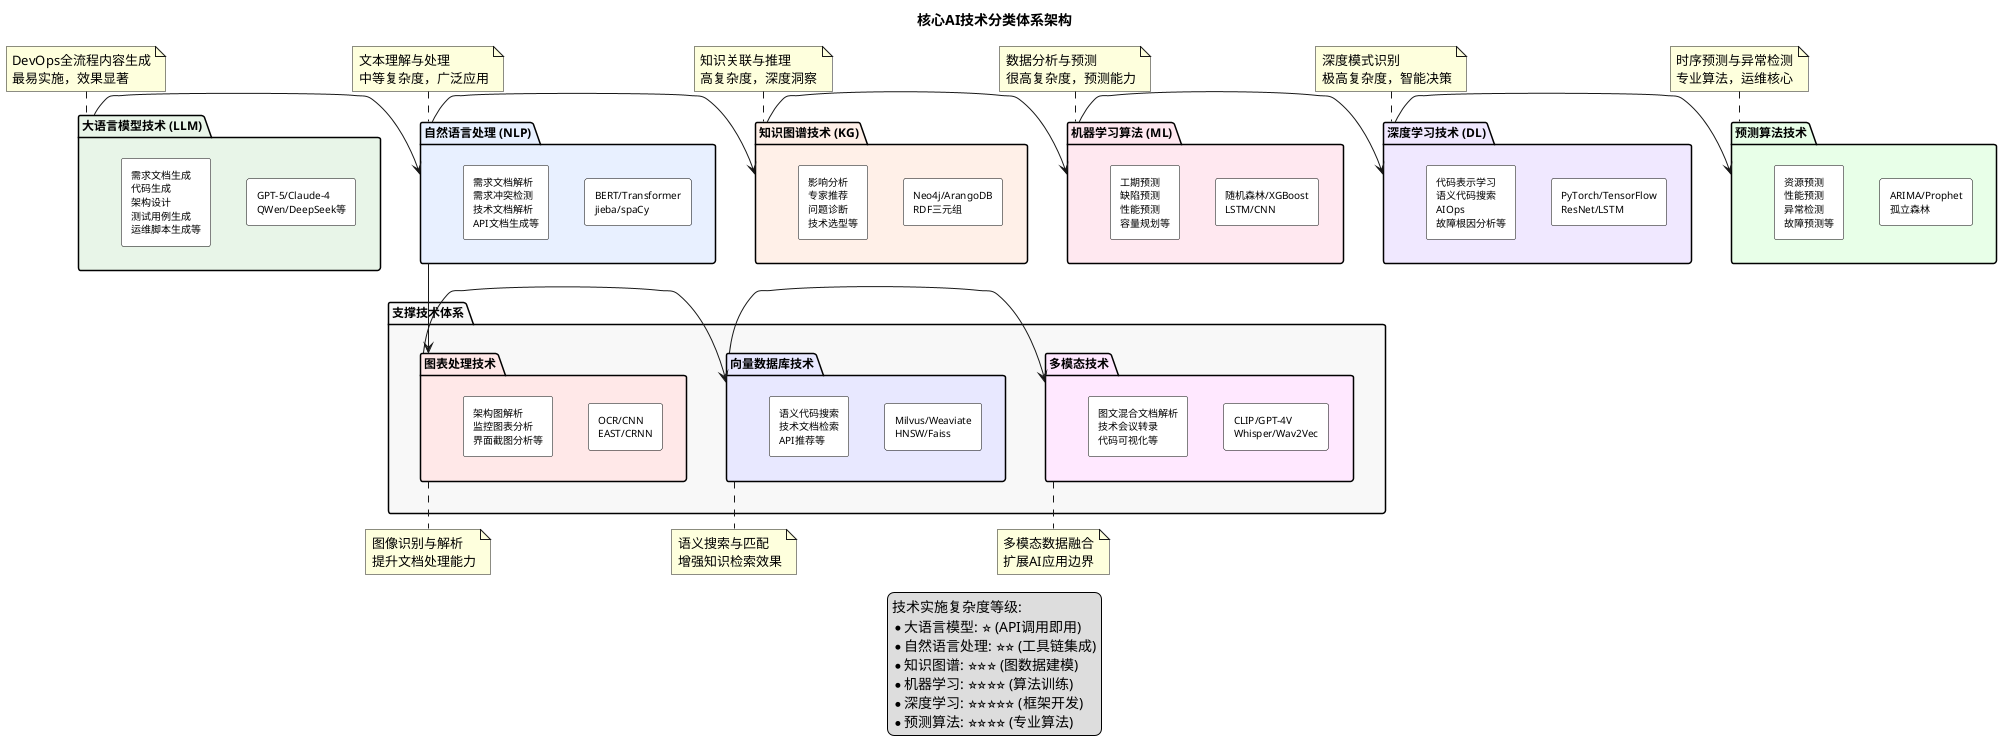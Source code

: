 @startuml 核心AI技术分类体系架构
!define DIRECTION left to right direction
title 核心AI技术分类体系架构

' 定义样式
skinparam rectangle {
    BackgroundColor White
    BorderColor Black
    FontSize 10
}

skinparam package {
    FontSize 12
    FontStyle bold
}

' 核心AI技术分类 - 上层主要技术
package "大语言模型技术 (LLM)" as llm #E8F5E8 {
    rectangle "GPT-5/Claude-4\nQWen/DeepSeek等" as llm_tech
    rectangle "需求文档生成\n代码生成\n架构设计\n测试用例生成\n运维脚本生成等" as llm_scenarios
}

package "自然语言处理 (NLP)" as nlp #E8F0FF {
    rectangle "BERT/Transformer\njieba/spaCy" as nlp_tech
    rectangle "需求文档解析\n需求冲突检测\n技术文档解析\nAPI文档生成等" as nlp_scenarios
}

package "知识图谱技术 (KG)" as kg #FFF0E8 {
    rectangle "Neo4j/ArangoDB\nRDF三元组" as kg_tech
    rectangle "影响分析\n专家推荐\n问题诊断\n技术选型等" as kg_scenarios
}

package "机器学习算法 (ML)" as ml #FFE8F0 {
    rectangle "随机森林/XGBoost\nLSTM/CNN" as ml_tech
    rectangle "工期预测\n缺陷预测\n性能预测\n容量规划等" as ml_scenarios
}

package "深度学习技术 (DL)" as dl #F0E8FF {
    rectangle "PyTorch/TensorFlow\nResNet/LSTM" as dl_tech
    rectangle "代码表示学习\n语义代码搜索\nAIOps\n故障根因分析等" as dl_scenarios
}

package "预测算法技术" as predict #E8FFE8 {
    rectangle "ARIMA/Prophet\n孤立森林" as predict_tech
    rectangle "资源预测\n性能预测\n异常检测\n故障预测等" as predict_scenarios
}

' 支撑技术体系 - 下方与LLM对齐
package "支撑技术体系" as support #F8F8F8 {
    package "图表处理技术" as chart #FFE8E8 {
        rectangle "OCR/CNN\nEAST/CRNN" as chart_tech
        rectangle "架构图解析\n监控图表分析\n界面截图分析等" as chart_scenarios
    }
    
    package "向量数据库技术" as vector #E8E8FF {
        rectangle "Milvus/Weaviate\nHNSW/Faiss" as vector_tech
        rectangle "语义代码搜索\n技术文档检索\nAPI推荐等" as vector_scenarios
    }
    
    package "多模态技术" as multimodal #FFE8FF {
        rectangle "CLIP/GPT-4V\nWhisper/Wav2Vec" as multimodal_tech
        rectangle "图文混合文档解析\n技术会议转录\n代码可视化等" as multimodal_scenarios
    }
}

' 核心技术横向排列 - 上层
llm -right-> nlp
nlp -right-> kg
kg -right-> ml
ml -right-> dl  
dl -right-> predict

' 支撑技术横向排列 - 下层，与NLP对齐
chart -right-> vector
vector -right-> multimodal

' 垂直对齐连接 - NLP与图表处理对齐
nlp -down-> chart

' 添加应用场景说明
note top of llm : DevOps全流程内容生成\n最易实施，效果显著
note top of nlp : 文本理解与处理\n中等复杂度，广泛应用
note top of kg : 知识关联与推理\n高复杂度，深度洞察
note top of ml : 数据分析与预测\n很高复杂度，预测能力
note top of dl : 深度模式识别\n极高复杂度，智能决策
note top of predict : 时序预测与异常检测\n专业算法，运维核心

note bottom of chart : 图像识别与解析\n提升文档处理能力
note bottom of vector : 语义搜索与匹配\n增强知识检索效果  
note bottom of multimodal : 多模态数据融合\n扩展AI应用边界

' 技术复杂度图例
legend bottom
技术实施复杂度等级:
* 大语言模型: ⭐ (API调用即用)
* 自然语言处理: ⭐⭐ (工具链集成)
* 知识图谱: ⭐⭐⭐ (图数据建模)
* 机器学习: ⭐⭐⭐⭐ (算法训练)
* 深度学习: ⭐⭐⭐⭐⭐ (框架开发)
* 预测算法: ⭐⭐⭐⭐ (专业算法)
endlegend

@enduml
